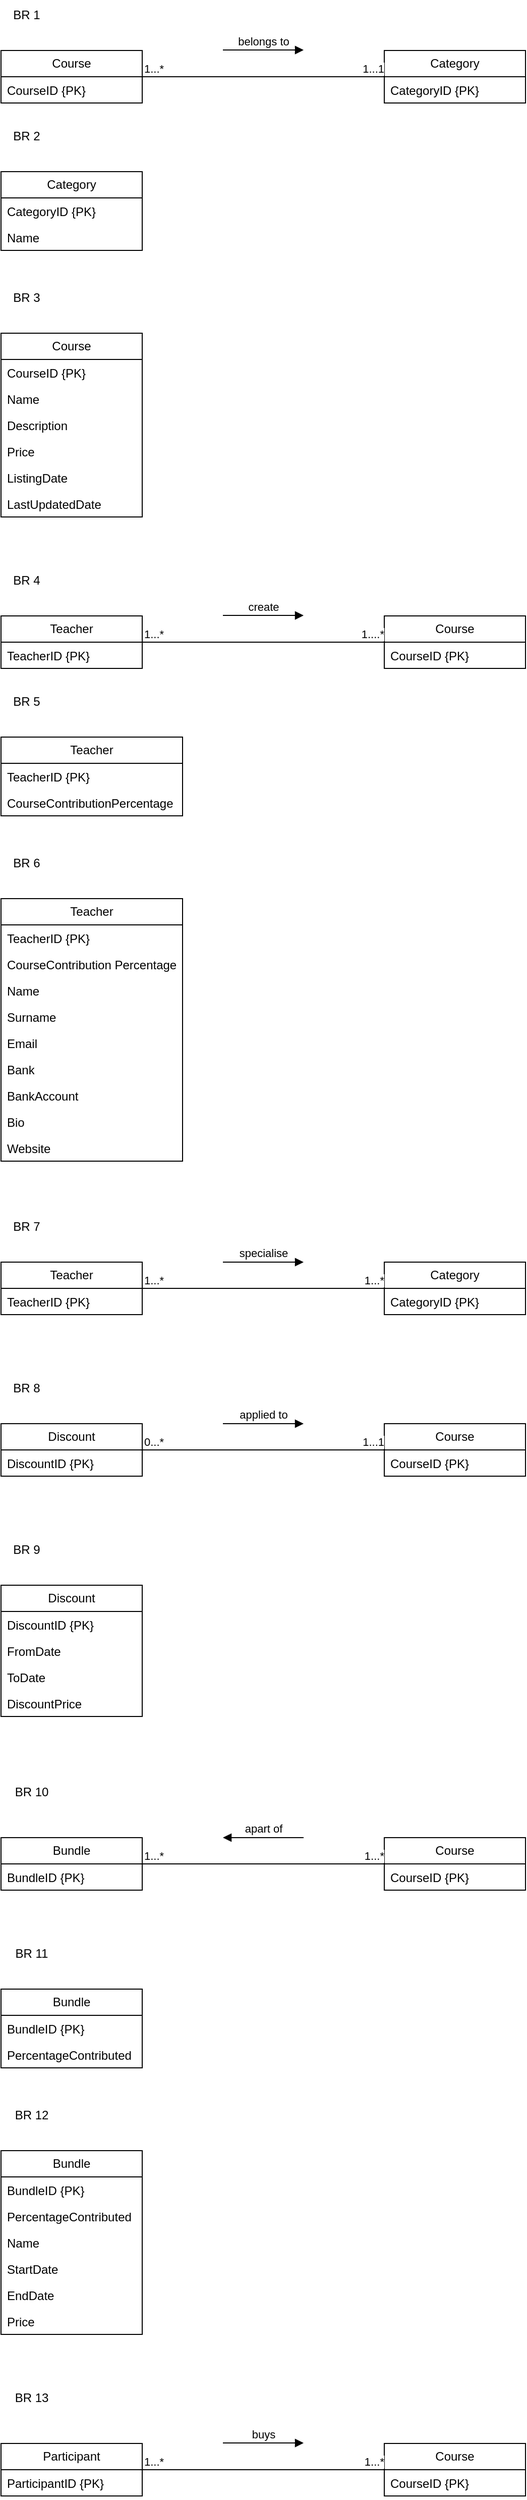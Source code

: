 <mxfile version="23.1.5" type="github">
  <diagram name="Page-1" id="MTjeLy3U45BfAdObzI13">
    <mxGraphModel dx="679" dy="378" grid="1" gridSize="10" guides="1" tooltips="1" connect="1" arrows="1" fold="1" page="1" pageScale="1" pageWidth="850" pageHeight="1100" math="0" shadow="0">
      <root>
        <mxCell id="0" />
        <mxCell id="1" parent="0" />
        <mxCell id="DxMNpQZd0qfkA6DI-D3J-1" value="BR 1" style="text;html=1;align=center;verticalAlign=middle;resizable=0;points=[];autosize=1;strokeColor=none;fillColor=none;" parent="1" vertex="1">
          <mxGeometry x="40" y="10" width="50" height="30" as="geometry" />
        </mxCell>
        <mxCell id="diXmRXILQM5WgNk_dZt5-1" value="Course" style="swimlane;fontStyle=0;childLayout=stackLayout;horizontal=1;startSize=26;fillColor=none;horizontalStack=0;resizeParent=1;resizeParentMax=0;resizeLast=0;collapsible=1;marginBottom=0;whiteSpace=wrap;html=1;" parent="1" vertex="1">
          <mxGeometry x="40" y="60" width="140" height="52" as="geometry" />
        </mxCell>
        <mxCell id="diXmRXILQM5WgNk_dZt5-2" value="CourseID {PK}" style="text;strokeColor=none;fillColor=none;align=left;verticalAlign=top;spacingLeft=4;spacingRight=4;overflow=hidden;rotatable=0;points=[[0,0.5],[1,0.5]];portConstraint=eastwest;whiteSpace=wrap;html=1;" parent="diXmRXILQM5WgNk_dZt5-1" vertex="1">
          <mxGeometry y="26" width="140" height="26" as="geometry" />
        </mxCell>
        <mxCell id="diXmRXILQM5WgNk_dZt5-5" value="Category" style="swimlane;fontStyle=0;childLayout=stackLayout;horizontal=1;startSize=26;fillColor=none;horizontalStack=0;resizeParent=1;resizeParentMax=0;resizeLast=0;collapsible=1;marginBottom=0;whiteSpace=wrap;html=1;" parent="1" vertex="1">
          <mxGeometry x="420" y="60" width="140" height="52" as="geometry" />
        </mxCell>
        <mxCell id="diXmRXILQM5WgNk_dZt5-6" value="CategoryID {PK}" style="text;strokeColor=none;fillColor=none;align=left;verticalAlign=top;spacingLeft=4;spacingRight=4;overflow=hidden;rotatable=0;points=[[0,0.5],[1,0.5]];portConstraint=eastwest;whiteSpace=wrap;html=1;" parent="diXmRXILQM5WgNk_dZt5-5" vertex="1">
          <mxGeometry y="26" width="140" height="26" as="geometry" />
        </mxCell>
        <mxCell id="diXmRXILQM5WgNk_dZt5-10" value="belongs to" style="html=1;verticalAlign=bottom;endArrow=block;curved=0;rounded=0;" parent="1" edge="1">
          <mxGeometry width="80" relative="1" as="geometry">
            <mxPoint x="260" y="59.52" as="sourcePoint" />
            <mxPoint x="340" y="59.52" as="targetPoint" />
          </mxGeometry>
        </mxCell>
        <mxCell id="diXmRXILQM5WgNk_dZt5-11" value="" style="endArrow=none;html=1;edgeStyle=orthogonalEdgeStyle;rounded=0;" parent="1" source="diXmRXILQM5WgNk_dZt5-1" target="diXmRXILQM5WgNk_dZt5-5" edge="1">
          <mxGeometry relative="1" as="geometry">
            <mxPoint x="240" y="160" as="sourcePoint" />
            <mxPoint x="400" y="160" as="targetPoint" />
          </mxGeometry>
        </mxCell>
        <mxCell id="diXmRXILQM5WgNk_dZt5-12" value="1...*" style="edgeLabel;resizable=0;html=1;align=left;verticalAlign=bottom;" parent="diXmRXILQM5WgNk_dZt5-11" connectable="0" vertex="1">
          <mxGeometry x="-1" relative="1" as="geometry" />
        </mxCell>
        <mxCell id="diXmRXILQM5WgNk_dZt5-13" value="1...1" style="edgeLabel;resizable=0;html=1;align=right;verticalAlign=bottom;" parent="diXmRXILQM5WgNk_dZt5-11" connectable="0" vertex="1">
          <mxGeometry x="1" relative="1" as="geometry" />
        </mxCell>
        <mxCell id="diXmRXILQM5WgNk_dZt5-14" value="BR 2" style="text;html=1;align=center;verticalAlign=middle;resizable=0;points=[];autosize=1;strokeColor=none;fillColor=none;" parent="1" vertex="1">
          <mxGeometry x="40" y="130" width="50" height="30" as="geometry" />
        </mxCell>
        <mxCell id="diXmRXILQM5WgNk_dZt5-18" value="Category" style="swimlane;fontStyle=0;childLayout=stackLayout;horizontal=1;startSize=26;fillColor=none;horizontalStack=0;resizeParent=1;resizeParentMax=0;resizeLast=0;collapsible=1;marginBottom=0;whiteSpace=wrap;html=1;" parent="1" vertex="1">
          <mxGeometry x="40" y="180" width="140" height="78" as="geometry" />
        </mxCell>
        <mxCell id="diXmRXILQM5WgNk_dZt5-19" value="CategoryID {PK}" style="text;strokeColor=none;fillColor=none;align=left;verticalAlign=top;spacingLeft=4;spacingRight=4;overflow=hidden;rotatable=0;points=[[0,0.5],[1,0.5]];portConstraint=eastwest;whiteSpace=wrap;html=1;" parent="diXmRXILQM5WgNk_dZt5-18" vertex="1">
          <mxGeometry y="26" width="140" height="26" as="geometry" />
        </mxCell>
        <mxCell id="diXmRXILQM5WgNk_dZt5-20" value="Name" style="text;strokeColor=none;fillColor=none;align=left;verticalAlign=top;spacingLeft=4;spacingRight=4;overflow=hidden;rotatable=0;points=[[0,0.5],[1,0.5]];portConstraint=eastwest;whiteSpace=wrap;html=1;" parent="diXmRXILQM5WgNk_dZt5-18" vertex="1">
          <mxGeometry y="52" width="140" height="26" as="geometry" />
        </mxCell>
        <mxCell id="diXmRXILQM5WgNk_dZt5-21" value="BR 3" style="text;html=1;align=center;verticalAlign=middle;resizable=0;points=[];autosize=1;strokeColor=none;fillColor=none;" parent="1" vertex="1">
          <mxGeometry x="40" y="290" width="50" height="30" as="geometry" />
        </mxCell>
        <mxCell id="diXmRXILQM5WgNk_dZt5-22" value="Course" style="swimlane;fontStyle=0;childLayout=stackLayout;horizontal=1;startSize=26;fillColor=none;horizontalStack=0;resizeParent=1;resizeParentMax=0;resizeLast=0;collapsible=1;marginBottom=0;whiteSpace=wrap;html=1;" parent="1" vertex="1">
          <mxGeometry x="40" y="340" width="140" height="182" as="geometry">
            <mxRectangle x="40" y="340" width="80" height="30" as="alternateBounds" />
          </mxGeometry>
        </mxCell>
        <mxCell id="diXmRXILQM5WgNk_dZt5-23" value="CourseID {PK}" style="text;strokeColor=none;fillColor=none;align=left;verticalAlign=top;spacingLeft=4;spacingRight=4;overflow=hidden;rotatable=0;points=[[0,0.5],[1,0.5]];portConstraint=eastwest;whiteSpace=wrap;html=1;" parent="diXmRXILQM5WgNk_dZt5-22" vertex="1">
          <mxGeometry y="26" width="140" height="26" as="geometry" />
        </mxCell>
        <mxCell id="diXmRXILQM5WgNk_dZt5-24" value="Name" style="text;strokeColor=none;fillColor=none;align=left;verticalAlign=top;spacingLeft=4;spacingRight=4;overflow=hidden;rotatable=0;points=[[0,0.5],[1,0.5]];portConstraint=eastwest;whiteSpace=wrap;html=1;" parent="diXmRXILQM5WgNk_dZt5-22" vertex="1">
          <mxGeometry y="52" width="140" height="26" as="geometry" />
        </mxCell>
        <mxCell id="diXmRXILQM5WgNk_dZt5-25" value="Description" style="text;strokeColor=none;fillColor=none;align=left;verticalAlign=top;spacingLeft=4;spacingRight=4;overflow=hidden;rotatable=0;points=[[0,0.5],[1,0.5]];portConstraint=eastwest;whiteSpace=wrap;html=1;" parent="diXmRXILQM5WgNk_dZt5-22" vertex="1">
          <mxGeometry y="78" width="140" height="26" as="geometry" />
        </mxCell>
        <mxCell id="diXmRXILQM5WgNk_dZt5-26" value="Price" style="text;strokeColor=none;fillColor=none;align=left;verticalAlign=top;spacingLeft=4;spacingRight=4;overflow=hidden;rotatable=0;points=[[0,0.5],[1,0.5]];portConstraint=eastwest;whiteSpace=wrap;html=1;" parent="diXmRXILQM5WgNk_dZt5-22" vertex="1">
          <mxGeometry y="104" width="140" height="26" as="geometry" />
        </mxCell>
        <mxCell id="diXmRXILQM5WgNk_dZt5-27" value="ListingDate" style="text;strokeColor=none;fillColor=none;align=left;verticalAlign=top;spacingLeft=4;spacingRight=4;overflow=hidden;rotatable=0;points=[[0,0.5],[1,0.5]];portConstraint=eastwest;whiteSpace=wrap;html=1;" parent="diXmRXILQM5WgNk_dZt5-22" vertex="1">
          <mxGeometry y="130" width="140" height="26" as="geometry" />
        </mxCell>
        <mxCell id="diXmRXILQM5WgNk_dZt5-28" value="LastUpdatedDate" style="text;strokeColor=none;fillColor=none;align=left;verticalAlign=top;spacingLeft=4;spacingRight=4;overflow=hidden;rotatable=0;points=[[0,0.5],[1,0.5]];portConstraint=eastwest;whiteSpace=wrap;html=1;" parent="diXmRXILQM5WgNk_dZt5-22" vertex="1">
          <mxGeometry y="156" width="140" height="26" as="geometry" />
        </mxCell>
        <mxCell id="diXmRXILQM5WgNk_dZt5-29" value="BR 4" style="text;html=1;align=center;verticalAlign=middle;resizable=0;points=[];autosize=1;strokeColor=none;fillColor=none;" parent="1" vertex="1">
          <mxGeometry x="40" y="570" width="50" height="30" as="geometry" />
        </mxCell>
        <mxCell id="diXmRXILQM5WgNk_dZt5-35" value="Teacher" style="swimlane;fontStyle=0;childLayout=stackLayout;horizontal=1;startSize=26;fillColor=none;horizontalStack=0;resizeParent=1;resizeParentMax=0;resizeLast=0;collapsible=1;marginBottom=0;whiteSpace=wrap;html=1;" parent="1" vertex="1">
          <mxGeometry x="40" y="620" width="140" height="52" as="geometry" />
        </mxCell>
        <mxCell id="diXmRXILQM5WgNk_dZt5-36" value="TeacherID {PK}" style="text;strokeColor=none;fillColor=none;align=left;verticalAlign=top;spacingLeft=4;spacingRight=4;overflow=hidden;rotatable=0;points=[[0,0.5],[1,0.5]];portConstraint=eastwest;whiteSpace=wrap;html=1;" parent="diXmRXILQM5WgNk_dZt5-35" vertex="1">
          <mxGeometry y="26" width="140" height="26" as="geometry" />
        </mxCell>
        <mxCell id="diXmRXILQM5WgNk_dZt5-39" value="Course" style="swimlane;fontStyle=0;childLayout=stackLayout;horizontal=1;startSize=26;fillColor=none;horizontalStack=0;resizeParent=1;resizeParentMax=0;resizeLast=0;collapsible=1;marginBottom=0;whiteSpace=wrap;html=1;" parent="1" vertex="1">
          <mxGeometry x="420" y="620" width="140" height="52" as="geometry" />
        </mxCell>
        <mxCell id="diXmRXILQM5WgNk_dZt5-40" value="CourseID {PK}" style="text;strokeColor=none;fillColor=none;align=left;verticalAlign=top;spacingLeft=4;spacingRight=4;overflow=hidden;rotatable=0;points=[[0,0.5],[1,0.5]];portConstraint=eastwest;whiteSpace=wrap;html=1;" parent="diXmRXILQM5WgNk_dZt5-39" vertex="1">
          <mxGeometry y="26" width="140" height="26" as="geometry" />
        </mxCell>
        <mxCell id="diXmRXILQM5WgNk_dZt5-41" value="" style="endArrow=none;html=1;edgeStyle=orthogonalEdgeStyle;rounded=0;" parent="1" source="diXmRXILQM5WgNk_dZt5-35" target="diXmRXILQM5WgNk_dZt5-39" edge="1">
          <mxGeometry relative="1" as="geometry">
            <mxPoint x="180" y="720" as="sourcePoint" />
            <mxPoint x="340" y="720" as="targetPoint" />
          </mxGeometry>
        </mxCell>
        <mxCell id="diXmRXILQM5WgNk_dZt5-42" value="1...*" style="edgeLabel;resizable=0;html=1;align=left;verticalAlign=bottom;" parent="diXmRXILQM5WgNk_dZt5-41" connectable="0" vertex="1">
          <mxGeometry x="-1" relative="1" as="geometry" />
        </mxCell>
        <mxCell id="diXmRXILQM5WgNk_dZt5-43" value="1....*" style="edgeLabel;resizable=0;html=1;align=right;verticalAlign=bottom;" parent="diXmRXILQM5WgNk_dZt5-41" connectable="0" vertex="1">
          <mxGeometry x="1" relative="1" as="geometry" />
        </mxCell>
        <mxCell id="diXmRXILQM5WgNk_dZt5-44" value="create" style="html=1;verticalAlign=bottom;endArrow=block;curved=0;rounded=0;" parent="1" edge="1">
          <mxGeometry width="80" relative="1" as="geometry">
            <mxPoint x="260" y="619.52" as="sourcePoint" />
            <mxPoint x="340" y="619.52" as="targetPoint" />
          </mxGeometry>
        </mxCell>
        <mxCell id="diXmRXILQM5WgNk_dZt5-45" value="BR 5" style="text;html=1;align=center;verticalAlign=middle;resizable=0;points=[];autosize=1;strokeColor=none;fillColor=none;" parent="1" vertex="1">
          <mxGeometry x="40" y="690" width="50" height="30" as="geometry" />
        </mxCell>
        <mxCell id="diXmRXILQM5WgNk_dZt5-46" value="Teacher" style="swimlane;fontStyle=0;childLayout=stackLayout;horizontal=1;startSize=26;fillColor=none;horizontalStack=0;resizeParent=1;resizeParentMax=0;resizeLast=0;collapsible=1;marginBottom=0;whiteSpace=wrap;html=1;" parent="1" vertex="1">
          <mxGeometry x="40" y="740" width="180" height="78" as="geometry" />
        </mxCell>
        <mxCell id="diXmRXILQM5WgNk_dZt5-47" value="TeacherID {PK}" style="text;strokeColor=none;fillColor=none;align=left;verticalAlign=top;spacingLeft=4;spacingRight=4;overflow=hidden;rotatable=0;points=[[0,0.5],[1,0.5]];portConstraint=eastwest;whiteSpace=wrap;html=1;" parent="diXmRXILQM5WgNk_dZt5-46" vertex="1">
          <mxGeometry y="26" width="180" height="26" as="geometry" />
        </mxCell>
        <mxCell id="diXmRXILQM5WgNk_dZt5-48" value="CourseContributionPercentage" style="text;strokeColor=none;fillColor=none;align=left;verticalAlign=top;spacingLeft=4;spacingRight=4;overflow=hidden;rotatable=0;points=[[0,0.5],[1,0.5]];portConstraint=eastwest;whiteSpace=wrap;html=1;" parent="diXmRXILQM5WgNk_dZt5-46" vertex="1">
          <mxGeometry y="52" width="180" height="26" as="geometry" />
        </mxCell>
        <mxCell id="diXmRXILQM5WgNk_dZt5-49" value="BR 6" style="text;html=1;align=center;verticalAlign=middle;resizable=0;points=[];autosize=1;strokeColor=none;fillColor=none;" parent="1" vertex="1">
          <mxGeometry x="40" y="850" width="50" height="30" as="geometry" />
        </mxCell>
        <mxCell id="diXmRXILQM5WgNk_dZt5-50" value="Teacher" style="swimlane;fontStyle=0;childLayout=stackLayout;horizontal=1;startSize=26;fillColor=none;horizontalStack=0;resizeParent=1;resizeParentMax=0;resizeLast=0;collapsible=1;marginBottom=0;whiteSpace=wrap;html=1;" parent="1" vertex="1">
          <mxGeometry x="40" y="900" width="180" height="260" as="geometry" />
        </mxCell>
        <mxCell id="diXmRXILQM5WgNk_dZt5-51" value="TeacherID {PK}" style="text;strokeColor=none;fillColor=none;align=left;verticalAlign=top;spacingLeft=4;spacingRight=4;overflow=hidden;rotatable=0;points=[[0,0.5],[1,0.5]];portConstraint=eastwest;whiteSpace=wrap;html=1;" parent="diXmRXILQM5WgNk_dZt5-50" vertex="1">
          <mxGeometry y="26" width="180" height="26" as="geometry" />
        </mxCell>
        <mxCell id="diXmRXILQM5WgNk_dZt5-52" value="CourseContribution Percentage" style="text;strokeColor=none;fillColor=none;align=left;verticalAlign=top;spacingLeft=4;spacingRight=4;overflow=hidden;rotatable=0;points=[[0,0.5],[1,0.5]];portConstraint=eastwest;whiteSpace=wrap;html=1;" parent="diXmRXILQM5WgNk_dZt5-50" vertex="1">
          <mxGeometry y="52" width="180" height="26" as="geometry" />
        </mxCell>
        <mxCell id="diXmRXILQM5WgNk_dZt5-53" value="Name" style="text;strokeColor=none;fillColor=none;align=left;verticalAlign=top;spacingLeft=4;spacingRight=4;overflow=hidden;rotatable=0;points=[[0,0.5],[1,0.5]];portConstraint=eastwest;whiteSpace=wrap;html=1;" parent="diXmRXILQM5WgNk_dZt5-50" vertex="1">
          <mxGeometry y="78" width="180" height="26" as="geometry" />
        </mxCell>
        <mxCell id="diXmRXILQM5WgNk_dZt5-54" value="Surname" style="text;strokeColor=none;fillColor=none;align=left;verticalAlign=top;spacingLeft=4;spacingRight=4;overflow=hidden;rotatable=0;points=[[0,0.5],[1,0.5]];portConstraint=eastwest;whiteSpace=wrap;html=1;" parent="diXmRXILQM5WgNk_dZt5-50" vertex="1">
          <mxGeometry y="104" width="180" height="26" as="geometry" />
        </mxCell>
        <mxCell id="diXmRXILQM5WgNk_dZt5-55" value="Email" style="text;strokeColor=none;fillColor=none;align=left;verticalAlign=top;spacingLeft=4;spacingRight=4;overflow=hidden;rotatable=0;points=[[0,0.5],[1,0.5]];portConstraint=eastwest;whiteSpace=wrap;html=1;" parent="diXmRXILQM5WgNk_dZt5-50" vertex="1">
          <mxGeometry y="130" width="180" height="26" as="geometry" />
        </mxCell>
        <mxCell id="diXmRXILQM5WgNk_dZt5-56" value="Bank" style="text;strokeColor=none;fillColor=none;align=left;verticalAlign=top;spacingLeft=4;spacingRight=4;overflow=hidden;rotatable=0;points=[[0,0.5],[1,0.5]];portConstraint=eastwest;whiteSpace=wrap;html=1;" parent="diXmRXILQM5WgNk_dZt5-50" vertex="1">
          <mxGeometry y="156" width="180" height="26" as="geometry" />
        </mxCell>
        <mxCell id="diXmRXILQM5WgNk_dZt5-57" value="BankAccount" style="text;strokeColor=none;fillColor=none;align=left;verticalAlign=top;spacingLeft=4;spacingRight=4;overflow=hidden;rotatable=0;points=[[0,0.5],[1,0.5]];portConstraint=eastwest;whiteSpace=wrap;html=1;" parent="diXmRXILQM5WgNk_dZt5-50" vertex="1">
          <mxGeometry y="182" width="180" height="26" as="geometry" />
        </mxCell>
        <mxCell id="diXmRXILQM5WgNk_dZt5-58" value="Bio" style="text;strokeColor=none;fillColor=none;align=left;verticalAlign=top;spacingLeft=4;spacingRight=4;overflow=hidden;rotatable=0;points=[[0,0.5],[1,0.5]];portConstraint=eastwest;whiteSpace=wrap;html=1;" parent="diXmRXILQM5WgNk_dZt5-50" vertex="1">
          <mxGeometry y="208" width="180" height="26" as="geometry" />
        </mxCell>
        <mxCell id="diXmRXILQM5WgNk_dZt5-59" value="Website" style="text;strokeColor=none;fillColor=none;align=left;verticalAlign=top;spacingLeft=4;spacingRight=4;overflow=hidden;rotatable=0;points=[[0,0.5],[1,0.5]];portConstraint=eastwest;whiteSpace=wrap;html=1;" parent="diXmRXILQM5WgNk_dZt5-50" vertex="1">
          <mxGeometry y="234" width="180" height="26" as="geometry" />
        </mxCell>
        <mxCell id="diXmRXILQM5WgNk_dZt5-60" value="BR 7" style="text;html=1;align=center;verticalAlign=middle;resizable=0;points=[];autosize=1;strokeColor=none;fillColor=none;" parent="1" vertex="1">
          <mxGeometry x="40" y="1210" width="50" height="30" as="geometry" />
        </mxCell>
        <mxCell id="diXmRXILQM5WgNk_dZt5-61" value="Teacher" style="swimlane;fontStyle=0;childLayout=stackLayout;horizontal=1;startSize=26;fillColor=none;horizontalStack=0;resizeParent=1;resizeParentMax=0;resizeLast=0;collapsible=1;marginBottom=0;whiteSpace=wrap;html=1;" parent="1" vertex="1">
          <mxGeometry x="40" y="1260" width="140" height="52" as="geometry" />
        </mxCell>
        <mxCell id="diXmRXILQM5WgNk_dZt5-62" value="TeacherID {PK}" style="text;strokeColor=none;fillColor=none;align=left;verticalAlign=top;spacingLeft=4;spacingRight=4;overflow=hidden;rotatable=0;points=[[0,0.5],[1,0.5]];portConstraint=eastwest;whiteSpace=wrap;html=1;" parent="diXmRXILQM5WgNk_dZt5-61" vertex="1">
          <mxGeometry y="26" width="140" height="26" as="geometry" />
        </mxCell>
        <mxCell id="diXmRXILQM5WgNk_dZt5-65" value="Category" style="swimlane;fontStyle=0;childLayout=stackLayout;horizontal=1;startSize=26;fillColor=none;horizontalStack=0;resizeParent=1;resizeParentMax=0;resizeLast=0;collapsible=1;marginBottom=0;whiteSpace=wrap;html=1;" parent="1" vertex="1">
          <mxGeometry x="420" y="1260" width="140" height="52" as="geometry" />
        </mxCell>
        <mxCell id="diXmRXILQM5WgNk_dZt5-66" value="CategoryID {PK}" style="text;strokeColor=none;fillColor=none;align=left;verticalAlign=top;spacingLeft=4;spacingRight=4;overflow=hidden;rotatable=0;points=[[0,0.5],[1,0.5]];portConstraint=eastwest;whiteSpace=wrap;html=1;" parent="diXmRXILQM5WgNk_dZt5-65" vertex="1">
          <mxGeometry y="26" width="140" height="26" as="geometry" />
        </mxCell>
        <mxCell id="diXmRXILQM5WgNk_dZt5-67" value="" style="endArrow=none;html=1;edgeStyle=orthogonalEdgeStyle;rounded=0;" parent="1" source="diXmRXILQM5WgNk_dZt5-61" target="diXmRXILQM5WgNk_dZt5-65" edge="1">
          <mxGeometry relative="1" as="geometry">
            <mxPoint x="240" y="1260" as="sourcePoint" />
            <mxPoint x="400" y="1260" as="targetPoint" />
          </mxGeometry>
        </mxCell>
        <mxCell id="diXmRXILQM5WgNk_dZt5-68" value="1...*" style="edgeLabel;resizable=0;html=1;align=left;verticalAlign=bottom;" parent="diXmRXILQM5WgNk_dZt5-67" connectable="0" vertex="1">
          <mxGeometry x="-1" relative="1" as="geometry" />
        </mxCell>
        <mxCell id="diXmRXILQM5WgNk_dZt5-69" value="1...*" style="edgeLabel;resizable=0;html=1;align=right;verticalAlign=bottom;" parent="diXmRXILQM5WgNk_dZt5-67" connectable="0" vertex="1">
          <mxGeometry x="1" relative="1" as="geometry" />
        </mxCell>
        <mxCell id="diXmRXILQM5WgNk_dZt5-70" value="specialise" style="html=1;verticalAlign=bottom;endArrow=block;curved=0;rounded=0;" parent="1" edge="1">
          <mxGeometry width="80" relative="1" as="geometry">
            <mxPoint x="260" y="1260" as="sourcePoint" />
            <mxPoint x="340" y="1260" as="targetPoint" />
          </mxGeometry>
        </mxCell>
        <mxCell id="diXmRXILQM5WgNk_dZt5-71" value="BR 8" style="text;html=1;align=center;verticalAlign=middle;resizable=0;points=[];autosize=1;strokeColor=none;fillColor=none;" parent="1" vertex="1">
          <mxGeometry x="40" y="1370" width="50" height="30" as="geometry" />
        </mxCell>
        <mxCell id="diXmRXILQM5WgNk_dZt5-72" value="Discount" style="swimlane;fontStyle=0;childLayout=stackLayout;horizontal=1;startSize=26;fillColor=none;horizontalStack=0;resizeParent=1;resizeParentMax=0;resizeLast=0;collapsible=1;marginBottom=0;whiteSpace=wrap;html=1;" parent="1" vertex="1">
          <mxGeometry x="40" y="1420" width="140" height="52" as="geometry" />
        </mxCell>
        <mxCell id="diXmRXILQM5WgNk_dZt5-73" value="DiscountID {PK}" style="text;strokeColor=none;fillColor=none;align=left;verticalAlign=top;spacingLeft=4;spacingRight=4;overflow=hidden;rotatable=0;points=[[0,0.5],[1,0.5]];portConstraint=eastwest;whiteSpace=wrap;html=1;" parent="diXmRXILQM5WgNk_dZt5-72" vertex="1">
          <mxGeometry y="26" width="140" height="26" as="geometry" />
        </mxCell>
        <mxCell id="diXmRXILQM5WgNk_dZt5-76" value="Course" style="swimlane;fontStyle=0;childLayout=stackLayout;horizontal=1;startSize=26;fillColor=none;horizontalStack=0;resizeParent=1;resizeParentMax=0;resizeLast=0;collapsible=1;marginBottom=0;whiteSpace=wrap;html=1;" parent="1" vertex="1">
          <mxGeometry x="420" y="1420" width="140" height="52" as="geometry" />
        </mxCell>
        <mxCell id="diXmRXILQM5WgNk_dZt5-77" value="CourseID {PK}" style="text;strokeColor=none;fillColor=none;align=left;verticalAlign=top;spacingLeft=4;spacingRight=4;overflow=hidden;rotatable=0;points=[[0,0.5],[1,0.5]];portConstraint=eastwest;whiteSpace=wrap;html=1;" parent="diXmRXILQM5WgNk_dZt5-76" vertex="1">
          <mxGeometry y="26" width="140" height="26" as="geometry" />
        </mxCell>
        <mxCell id="diXmRXILQM5WgNk_dZt5-79" value="" style="endArrow=none;html=1;edgeStyle=orthogonalEdgeStyle;rounded=0;" parent="1" source="diXmRXILQM5WgNk_dZt5-72" target="diXmRXILQM5WgNk_dZt5-76" edge="1">
          <mxGeometry relative="1" as="geometry">
            <mxPoint x="240" y="1500" as="sourcePoint" />
            <mxPoint x="400" y="1500" as="targetPoint" />
          </mxGeometry>
        </mxCell>
        <mxCell id="diXmRXILQM5WgNk_dZt5-80" value="0...*" style="edgeLabel;resizable=0;html=1;align=left;verticalAlign=bottom;" parent="diXmRXILQM5WgNk_dZt5-79" connectable="0" vertex="1">
          <mxGeometry x="-1" relative="1" as="geometry" />
        </mxCell>
        <mxCell id="diXmRXILQM5WgNk_dZt5-81" value="1...1" style="edgeLabel;resizable=0;html=1;align=right;verticalAlign=bottom;" parent="diXmRXILQM5WgNk_dZt5-79" connectable="0" vertex="1">
          <mxGeometry x="1" relative="1" as="geometry" />
        </mxCell>
        <mxCell id="diXmRXILQM5WgNk_dZt5-82" value="applied to" style="html=1;verticalAlign=bottom;endArrow=block;curved=0;rounded=0;" parent="1" edge="1">
          <mxGeometry width="80" relative="1" as="geometry">
            <mxPoint x="260" y="1420" as="sourcePoint" />
            <mxPoint x="340" y="1420" as="targetPoint" />
            <mxPoint as="offset" />
          </mxGeometry>
        </mxCell>
        <mxCell id="xRwW5tJDSNH8oMUtvqN7-1" value="BR 9" style="text;html=1;align=center;verticalAlign=middle;resizable=0;points=[];autosize=1;strokeColor=none;fillColor=none;" vertex="1" parent="1">
          <mxGeometry x="40" y="1530" width="50" height="30" as="geometry" />
        </mxCell>
        <mxCell id="xRwW5tJDSNH8oMUtvqN7-2" value="Discount" style="swimlane;fontStyle=0;childLayout=stackLayout;horizontal=1;startSize=26;fillColor=none;horizontalStack=0;resizeParent=1;resizeParentMax=0;resizeLast=0;collapsible=1;marginBottom=0;whiteSpace=wrap;html=1;" vertex="1" parent="1">
          <mxGeometry x="40" y="1580" width="140" height="130" as="geometry" />
        </mxCell>
        <mxCell id="xRwW5tJDSNH8oMUtvqN7-3" value="DiscountID {PK}" style="text;strokeColor=none;fillColor=none;align=left;verticalAlign=top;spacingLeft=4;spacingRight=4;overflow=hidden;rotatable=0;points=[[0,0.5],[1,0.5]];portConstraint=eastwest;whiteSpace=wrap;html=1;" vertex="1" parent="xRwW5tJDSNH8oMUtvqN7-2">
          <mxGeometry y="26" width="140" height="26" as="geometry" />
        </mxCell>
        <mxCell id="xRwW5tJDSNH8oMUtvqN7-4" value="FromDate" style="text;strokeColor=none;fillColor=none;align=left;verticalAlign=top;spacingLeft=4;spacingRight=4;overflow=hidden;rotatable=0;points=[[0,0.5],[1,0.5]];portConstraint=eastwest;whiteSpace=wrap;html=1;" vertex="1" parent="xRwW5tJDSNH8oMUtvqN7-2">
          <mxGeometry y="52" width="140" height="26" as="geometry" />
        </mxCell>
        <mxCell id="xRwW5tJDSNH8oMUtvqN7-5" value="ToDate" style="text;strokeColor=none;fillColor=none;align=left;verticalAlign=top;spacingLeft=4;spacingRight=4;overflow=hidden;rotatable=0;points=[[0,0.5],[1,0.5]];portConstraint=eastwest;whiteSpace=wrap;html=1;" vertex="1" parent="xRwW5tJDSNH8oMUtvqN7-2">
          <mxGeometry y="78" width="140" height="26" as="geometry" />
        </mxCell>
        <mxCell id="xRwW5tJDSNH8oMUtvqN7-6" value="DiscountPrice" style="text;strokeColor=none;fillColor=none;align=left;verticalAlign=top;spacingLeft=4;spacingRight=4;overflow=hidden;rotatable=0;points=[[0,0.5],[1,0.5]];portConstraint=eastwest;whiteSpace=wrap;html=1;" vertex="1" parent="xRwW5tJDSNH8oMUtvqN7-2">
          <mxGeometry y="104" width="140" height="26" as="geometry" />
        </mxCell>
        <mxCell id="xRwW5tJDSNH8oMUtvqN7-7" value="BR 10" style="text;html=1;align=center;verticalAlign=middle;resizable=0;points=[];autosize=1;strokeColor=none;fillColor=none;" vertex="1" parent="1">
          <mxGeometry x="40" y="1770" width="60" height="30" as="geometry" />
        </mxCell>
        <mxCell id="xRwW5tJDSNH8oMUtvqN7-8" value="Bundle" style="swimlane;fontStyle=0;childLayout=stackLayout;horizontal=1;startSize=26;fillColor=none;horizontalStack=0;resizeParent=1;resizeParentMax=0;resizeLast=0;collapsible=1;marginBottom=0;whiteSpace=wrap;html=1;" vertex="1" parent="1">
          <mxGeometry x="40" y="1830" width="140" height="52" as="geometry" />
        </mxCell>
        <mxCell id="xRwW5tJDSNH8oMUtvqN7-9" value="BundleID {PK}" style="text;strokeColor=none;fillColor=none;align=left;verticalAlign=top;spacingLeft=4;spacingRight=4;overflow=hidden;rotatable=0;points=[[0,0.5],[1,0.5]];portConstraint=eastwest;whiteSpace=wrap;html=1;" vertex="1" parent="xRwW5tJDSNH8oMUtvqN7-8">
          <mxGeometry y="26" width="140" height="26" as="geometry" />
        </mxCell>
        <mxCell id="xRwW5tJDSNH8oMUtvqN7-12" value="Course" style="swimlane;fontStyle=0;childLayout=stackLayout;horizontal=1;startSize=26;fillColor=none;horizontalStack=0;resizeParent=1;resizeParentMax=0;resizeLast=0;collapsible=1;marginBottom=0;whiteSpace=wrap;html=1;" vertex="1" parent="1">
          <mxGeometry x="420" y="1830" width="140" height="52" as="geometry" />
        </mxCell>
        <mxCell id="xRwW5tJDSNH8oMUtvqN7-13" value="CourseID {PK}" style="text;strokeColor=none;fillColor=none;align=left;verticalAlign=top;spacingLeft=4;spacingRight=4;overflow=hidden;rotatable=0;points=[[0,0.5],[1,0.5]];portConstraint=eastwest;whiteSpace=wrap;html=1;" vertex="1" parent="xRwW5tJDSNH8oMUtvqN7-12">
          <mxGeometry y="26" width="140" height="26" as="geometry" />
        </mxCell>
        <mxCell id="xRwW5tJDSNH8oMUtvqN7-16" value="apart of" style="html=1;verticalAlign=bottom;endArrow=block;curved=0;rounded=0;" edge="1" parent="1">
          <mxGeometry width="80" relative="1" as="geometry">
            <mxPoint x="340" y="1830" as="sourcePoint" />
            <mxPoint x="260" y="1830" as="targetPoint" />
          </mxGeometry>
        </mxCell>
        <mxCell id="xRwW5tJDSNH8oMUtvqN7-17" value="" style="endArrow=none;html=1;edgeStyle=orthogonalEdgeStyle;rounded=0;" edge="1" parent="1" source="xRwW5tJDSNH8oMUtvqN7-8" target="xRwW5tJDSNH8oMUtvqN7-12">
          <mxGeometry relative="1" as="geometry">
            <mxPoint x="310" y="1800" as="sourcePoint" />
            <mxPoint x="470" y="1800" as="targetPoint" />
          </mxGeometry>
        </mxCell>
        <mxCell id="xRwW5tJDSNH8oMUtvqN7-18" value="1...*" style="edgeLabel;resizable=0;html=1;align=left;verticalAlign=bottom;" connectable="0" vertex="1" parent="xRwW5tJDSNH8oMUtvqN7-17">
          <mxGeometry x="-1" relative="1" as="geometry" />
        </mxCell>
        <mxCell id="xRwW5tJDSNH8oMUtvqN7-19" value="1...*" style="edgeLabel;resizable=0;html=1;align=right;verticalAlign=bottom;" connectable="0" vertex="1" parent="xRwW5tJDSNH8oMUtvqN7-17">
          <mxGeometry x="1" relative="1" as="geometry" />
        </mxCell>
        <mxCell id="xRwW5tJDSNH8oMUtvqN7-20" value="BR 11" style="text;html=1;align=center;verticalAlign=middle;resizable=0;points=[];autosize=1;strokeColor=none;fillColor=none;" vertex="1" parent="1">
          <mxGeometry x="40" y="1930" width="60" height="30" as="geometry" />
        </mxCell>
        <mxCell id="xRwW5tJDSNH8oMUtvqN7-21" value="Bundle" style="swimlane;fontStyle=0;childLayout=stackLayout;horizontal=1;startSize=26;fillColor=none;horizontalStack=0;resizeParent=1;resizeParentMax=0;resizeLast=0;collapsible=1;marginBottom=0;whiteSpace=wrap;html=1;" vertex="1" parent="1">
          <mxGeometry x="40" y="1980" width="140" height="78" as="geometry" />
        </mxCell>
        <mxCell id="xRwW5tJDSNH8oMUtvqN7-22" value="BundleID {PK}" style="text;strokeColor=none;fillColor=none;align=left;verticalAlign=top;spacingLeft=4;spacingRight=4;overflow=hidden;rotatable=0;points=[[0,0.5],[1,0.5]];portConstraint=eastwest;whiteSpace=wrap;html=1;" vertex="1" parent="xRwW5tJDSNH8oMUtvqN7-21">
          <mxGeometry y="26" width="140" height="26" as="geometry" />
        </mxCell>
        <mxCell id="xRwW5tJDSNH8oMUtvqN7-23" value="PercentageContributed" style="text;strokeColor=none;fillColor=none;align=left;verticalAlign=top;spacingLeft=4;spacingRight=4;overflow=hidden;rotatable=0;points=[[0,0.5],[1,0.5]];portConstraint=eastwest;whiteSpace=wrap;html=1;" vertex="1" parent="xRwW5tJDSNH8oMUtvqN7-21">
          <mxGeometry y="52" width="140" height="26" as="geometry" />
        </mxCell>
        <mxCell id="xRwW5tJDSNH8oMUtvqN7-24" value="BR 12" style="text;html=1;align=center;verticalAlign=middle;resizable=0;points=[];autosize=1;strokeColor=none;fillColor=none;" vertex="1" parent="1">
          <mxGeometry x="40" y="2090" width="60" height="30" as="geometry" />
        </mxCell>
        <mxCell id="xRwW5tJDSNH8oMUtvqN7-29" value="Bundle" style="swimlane;fontStyle=0;childLayout=stackLayout;horizontal=1;startSize=26;fillColor=none;horizontalStack=0;resizeParent=1;resizeParentMax=0;resizeLast=0;collapsible=1;marginBottom=0;whiteSpace=wrap;html=1;" vertex="1" parent="1">
          <mxGeometry x="40" y="2140" width="140" height="182" as="geometry" />
        </mxCell>
        <mxCell id="xRwW5tJDSNH8oMUtvqN7-30" value="BundleID {PK}" style="text;strokeColor=none;fillColor=none;align=left;verticalAlign=top;spacingLeft=4;spacingRight=4;overflow=hidden;rotatable=0;points=[[0,0.5],[1,0.5]];portConstraint=eastwest;whiteSpace=wrap;html=1;" vertex="1" parent="xRwW5tJDSNH8oMUtvqN7-29">
          <mxGeometry y="26" width="140" height="26" as="geometry" />
        </mxCell>
        <mxCell id="xRwW5tJDSNH8oMUtvqN7-31" value="PercentageContributed" style="text;strokeColor=none;fillColor=none;align=left;verticalAlign=top;spacingLeft=4;spacingRight=4;overflow=hidden;rotatable=0;points=[[0,0.5],[1,0.5]];portConstraint=eastwest;whiteSpace=wrap;html=1;" vertex="1" parent="xRwW5tJDSNH8oMUtvqN7-29">
          <mxGeometry y="52" width="140" height="26" as="geometry" />
        </mxCell>
        <mxCell id="xRwW5tJDSNH8oMUtvqN7-32" value="Name" style="text;strokeColor=none;fillColor=none;align=left;verticalAlign=top;spacingLeft=4;spacingRight=4;overflow=hidden;rotatable=0;points=[[0,0.5],[1,0.5]];portConstraint=eastwest;whiteSpace=wrap;html=1;" vertex="1" parent="xRwW5tJDSNH8oMUtvqN7-29">
          <mxGeometry y="78" width="140" height="26" as="geometry" />
        </mxCell>
        <mxCell id="xRwW5tJDSNH8oMUtvqN7-33" value="StartDate" style="text;strokeColor=none;fillColor=none;align=left;verticalAlign=top;spacingLeft=4;spacingRight=4;overflow=hidden;rotatable=0;points=[[0,0.5],[1,0.5]];portConstraint=eastwest;whiteSpace=wrap;html=1;" vertex="1" parent="xRwW5tJDSNH8oMUtvqN7-29">
          <mxGeometry y="104" width="140" height="26" as="geometry" />
        </mxCell>
        <mxCell id="xRwW5tJDSNH8oMUtvqN7-34" value="EndDate" style="text;strokeColor=none;fillColor=none;align=left;verticalAlign=top;spacingLeft=4;spacingRight=4;overflow=hidden;rotatable=0;points=[[0,0.5],[1,0.5]];portConstraint=eastwest;whiteSpace=wrap;html=1;" vertex="1" parent="xRwW5tJDSNH8oMUtvqN7-29">
          <mxGeometry y="130" width="140" height="26" as="geometry" />
        </mxCell>
        <mxCell id="xRwW5tJDSNH8oMUtvqN7-35" value="Price" style="text;strokeColor=none;fillColor=none;align=left;verticalAlign=top;spacingLeft=4;spacingRight=4;overflow=hidden;rotatable=0;points=[[0,0.5],[1,0.5]];portConstraint=eastwest;whiteSpace=wrap;html=1;" vertex="1" parent="xRwW5tJDSNH8oMUtvqN7-29">
          <mxGeometry y="156" width="140" height="26" as="geometry" />
        </mxCell>
        <mxCell id="xRwW5tJDSNH8oMUtvqN7-36" value="BR 13" style="text;html=1;align=center;verticalAlign=middle;resizable=0;points=[];autosize=1;strokeColor=none;fillColor=none;" vertex="1" parent="1">
          <mxGeometry x="40" y="2370" width="60" height="30" as="geometry" />
        </mxCell>
        <mxCell id="xRwW5tJDSNH8oMUtvqN7-37" value="Participant" style="swimlane;fontStyle=0;childLayout=stackLayout;horizontal=1;startSize=26;fillColor=none;horizontalStack=0;resizeParent=1;resizeParentMax=0;resizeLast=0;collapsible=1;marginBottom=0;whiteSpace=wrap;html=1;" vertex="1" parent="1">
          <mxGeometry x="40" y="2430" width="140" height="52" as="geometry" />
        </mxCell>
        <mxCell id="xRwW5tJDSNH8oMUtvqN7-38" value="ParticipantID {PK}" style="text;strokeColor=none;fillColor=none;align=left;verticalAlign=top;spacingLeft=4;spacingRight=4;overflow=hidden;rotatable=0;points=[[0,0.5],[1,0.5]];portConstraint=eastwest;whiteSpace=wrap;html=1;" vertex="1" parent="xRwW5tJDSNH8oMUtvqN7-37">
          <mxGeometry y="26" width="140" height="26" as="geometry" />
        </mxCell>
        <mxCell id="xRwW5tJDSNH8oMUtvqN7-41" value="Course" style="swimlane;fontStyle=0;childLayout=stackLayout;horizontal=1;startSize=26;fillColor=none;horizontalStack=0;resizeParent=1;resizeParentMax=0;resizeLast=0;collapsible=1;marginBottom=0;whiteSpace=wrap;html=1;" vertex="1" parent="1">
          <mxGeometry x="420" y="2430" width="140" height="52" as="geometry" />
        </mxCell>
        <mxCell id="xRwW5tJDSNH8oMUtvqN7-42" value="CourseID {PK}" style="text;strokeColor=none;fillColor=none;align=left;verticalAlign=top;spacingLeft=4;spacingRight=4;overflow=hidden;rotatable=0;points=[[0,0.5],[1,0.5]];portConstraint=eastwest;whiteSpace=wrap;html=1;" vertex="1" parent="xRwW5tJDSNH8oMUtvqN7-41">
          <mxGeometry y="26" width="140" height="26" as="geometry" />
        </mxCell>
        <mxCell id="xRwW5tJDSNH8oMUtvqN7-43" value="" style="endArrow=none;html=1;edgeStyle=orthogonalEdgeStyle;rounded=0;" edge="1" parent="1" source="xRwW5tJDSNH8oMUtvqN7-37" target="xRwW5tJDSNH8oMUtvqN7-41">
          <mxGeometry relative="1" as="geometry">
            <mxPoint x="250" y="2540" as="sourcePoint" />
            <mxPoint x="410" y="2540" as="targetPoint" />
          </mxGeometry>
        </mxCell>
        <mxCell id="xRwW5tJDSNH8oMUtvqN7-44" value="1...*" style="edgeLabel;resizable=0;html=1;align=left;verticalAlign=bottom;" connectable="0" vertex="1" parent="xRwW5tJDSNH8oMUtvqN7-43">
          <mxGeometry x="-1" relative="1" as="geometry" />
        </mxCell>
        <mxCell id="xRwW5tJDSNH8oMUtvqN7-45" value="1...*" style="edgeLabel;resizable=0;html=1;align=right;verticalAlign=bottom;" connectable="0" vertex="1" parent="xRwW5tJDSNH8oMUtvqN7-43">
          <mxGeometry x="1" relative="1" as="geometry" />
        </mxCell>
        <mxCell id="xRwW5tJDSNH8oMUtvqN7-46" value="buys" style="html=1;verticalAlign=bottom;endArrow=block;curved=0;rounded=0;" edge="1" parent="1">
          <mxGeometry width="80" relative="1" as="geometry">
            <mxPoint x="260" y="2429.52" as="sourcePoint" />
            <mxPoint x="340" y="2429.52" as="targetPoint" />
          </mxGeometry>
        </mxCell>
      </root>
    </mxGraphModel>
  </diagram>
</mxfile>
